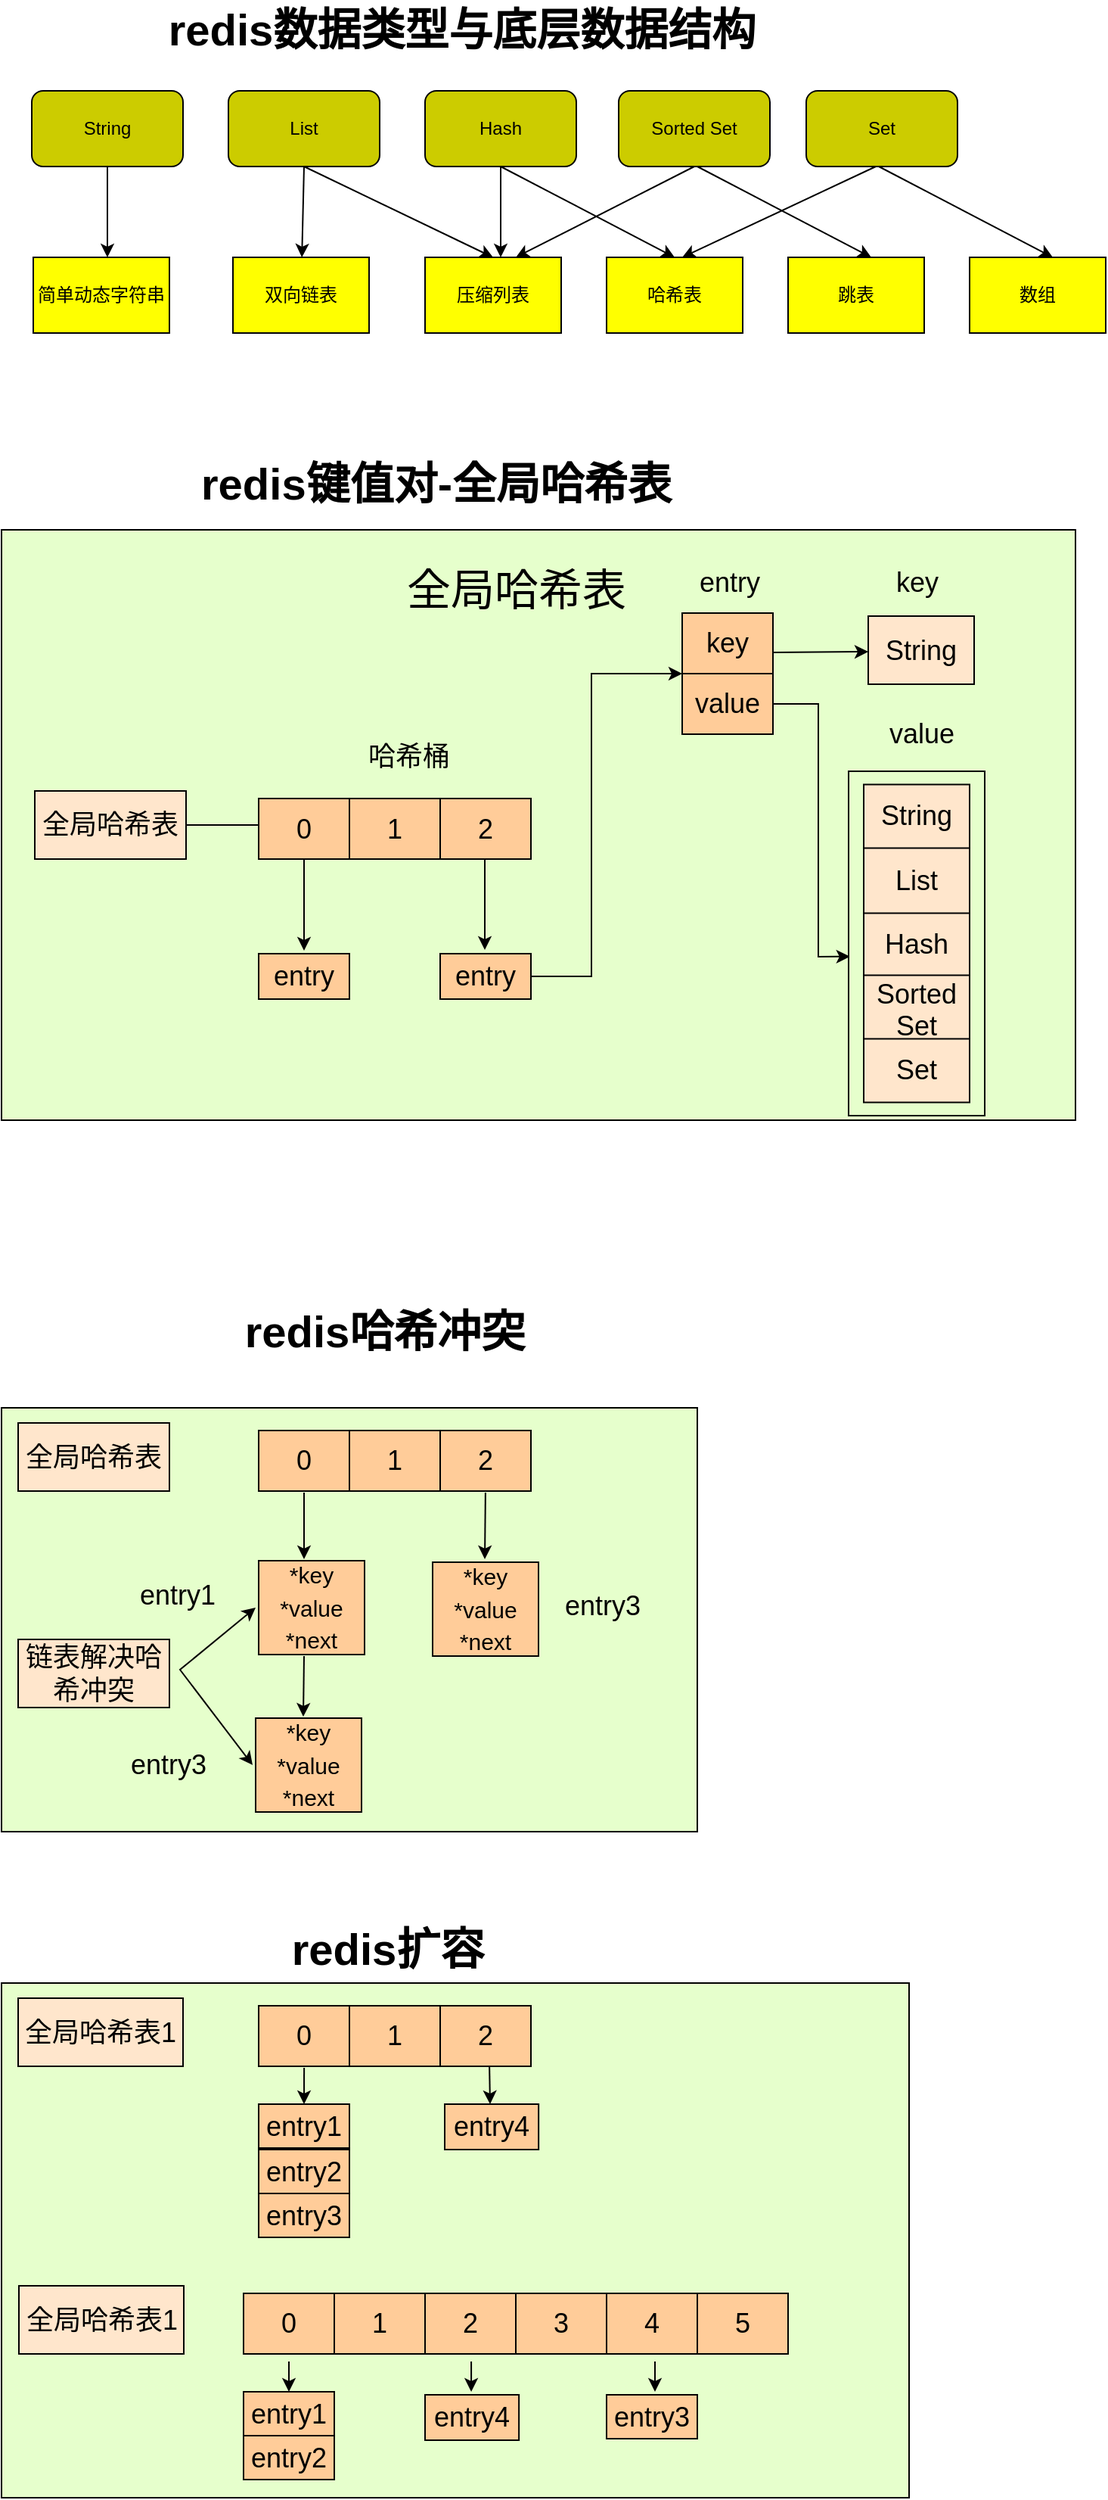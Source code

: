<mxfile version="15.8.3" type="github">
  <diagram id="xm92QjREcHeRzNhlfidu" name="第 1 页">
    <mxGraphModel dx="946" dy="496" grid="1" gridSize="10" guides="1" tooltips="1" connect="1" arrows="1" fold="1" page="1" pageScale="1" pageWidth="827" pageHeight="1169" math="0" shadow="0">
      <root>
        <mxCell id="0" />
        <mxCell id="1" parent="0" />
        <mxCell id="ieVy2Ef-1YmjKpl5WXtm-2" value="String" style="rounded=1;whiteSpace=wrap;html=1;fillColor=#CCCC00;" parent="1" vertex="1">
          <mxGeometry x="130" y="80" width="100" height="50" as="geometry" />
        </mxCell>
        <mxCell id="ieVy2Ef-1YmjKpl5WXtm-3" value="Set" style="rounded=1;whiteSpace=wrap;html=1;fillColor=#CCCC00;" parent="1" vertex="1">
          <mxGeometry x="642" y="80" width="100" height="50" as="geometry" />
        </mxCell>
        <mxCell id="ieVy2Ef-1YmjKpl5WXtm-4" value="Hash" style="rounded=1;whiteSpace=wrap;html=1;fillColor=#CCCC00;" parent="1" vertex="1">
          <mxGeometry x="390" y="80" width="100" height="50" as="geometry" />
        </mxCell>
        <mxCell id="ieVy2Ef-1YmjKpl5WXtm-5" value="List" style="rounded=1;whiteSpace=wrap;html=1;fillColor=#CCCC00;" parent="1" vertex="1">
          <mxGeometry x="260" y="80" width="100" height="50" as="geometry" />
        </mxCell>
        <mxCell id="ieVy2Ef-1YmjKpl5WXtm-6" value="Sorted Set" style="rounded=1;whiteSpace=wrap;html=1;fillColor=#CCCC00;" parent="1" vertex="1">
          <mxGeometry x="518" y="80" width="100" height="50" as="geometry" />
        </mxCell>
        <mxCell id="ieVy2Ef-1YmjKpl5WXtm-56" value="简单动态字符串" style="rounded=0;whiteSpace=wrap;html=1;fillColor=#FFFF00;" parent="1" vertex="1">
          <mxGeometry x="131" y="190" width="90" height="50" as="geometry" />
        </mxCell>
        <mxCell id="ieVy2Ef-1YmjKpl5WXtm-57" value="双向链表" style="rounded=0;whiteSpace=wrap;html=1;fillColor=#FFFF00;" parent="1" vertex="1">
          <mxGeometry x="263" y="190" width="90" height="50" as="geometry" />
        </mxCell>
        <mxCell id="ieVy2Ef-1YmjKpl5WXtm-58" value="压缩列表" style="rounded=0;whiteSpace=wrap;html=1;fillColor=#FFFF00;" parent="1" vertex="1">
          <mxGeometry x="390" y="190" width="90" height="50" as="geometry" />
        </mxCell>
        <mxCell id="ieVy2Ef-1YmjKpl5WXtm-59" value="跳表" style="rounded=0;whiteSpace=wrap;html=1;fillColor=#FFFF00;" parent="1" vertex="1">
          <mxGeometry x="630" y="190" width="90" height="50" as="geometry" />
        </mxCell>
        <mxCell id="ieVy2Ef-1YmjKpl5WXtm-60" value="数组" style="rounded=0;whiteSpace=wrap;html=1;fillColor=#FFFF00;" parent="1" vertex="1">
          <mxGeometry x="750" y="190" width="90" height="50" as="geometry" />
        </mxCell>
        <mxCell id="ieVy2Ef-1YmjKpl5WXtm-61" value="哈希表" style="rounded=0;whiteSpace=wrap;html=1;fillColor=#FFFF00;" parent="1" vertex="1">
          <mxGeometry x="510" y="190" width="90" height="50" as="geometry" />
        </mxCell>
        <mxCell id="ieVy2Ef-1YmjKpl5WXtm-62" value="" style="endArrow=classic;html=1;rounded=0;exitX=0.5;exitY=1;exitDx=0;exitDy=0;" parent="1" source="ieVy2Ef-1YmjKpl5WXtm-2" edge="1">
          <mxGeometry width="50" height="50" relative="1" as="geometry">
            <mxPoint x="390" y="280" as="sourcePoint" />
            <mxPoint x="180" y="190" as="targetPoint" />
          </mxGeometry>
        </mxCell>
        <mxCell id="ieVy2Ef-1YmjKpl5WXtm-63" value="" style="endArrow=classic;html=1;rounded=0;exitX=0.5;exitY=1;exitDx=0;exitDy=0;" parent="1" source="ieVy2Ef-1YmjKpl5WXtm-5" target="ieVy2Ef-1YmjKpl5WXtm-57" edge="1">
          <mxGeometry width="50" height="50" relative="1" as="geometry">
            <mxPoint x="310" y="180" as="sourcePoint" />
            <mxPoint x="360" y="130" as="targetPoint" />
          </mxGeometry>
        </mxCell>
        <mxCell id="ieVy2Ef-1YmjKpl5WXtm-64" value="" style="endArrow=classic;html=1;rounded=0;entryX=0.5;entryY=0;entryDx=0;entryDy=0;exitX=0.5;exitY=1;exitDx=0;exitDy=0;" parent="1" source="ieVy2Ef-1YmjKpl5WXtm-5" target="ieVy2Ef-1YmjKpl5WXtm-58" edge="1">
          <mxGeometry width="50" height="50" relative="1" as="geometry">
            <mxPoint x="310" y="140" as="sourcePoint" />
            <mxPoint x="400" y="140" as="targetPoint" />
          </mxGeometry>
        </mxCell>
        <mxCell id="ieVy2Ef-1YmjKpl5WXtm-65" value="" style="endArrow=classic;html=1;rounded=0;exitX=0.5;exitY=1;exitDx=0;exitDy=0;" parent="1" source="ieVy2Ef-1YmjKpl5WXtm-4" edge="1">
          <mxGeometry width="50" height="50" relative="1" as="geometry">
            <mxPoint x="390" y="280" as="sourcePoint" />
            <mxPoint x="440" y="190" as="targetPoint" />
          </mxGeometry>
        </mxCell>
        <mxCell id="ieVy2Ef-1YmjKpl5WXtm-66" value="" style="endArrow=classic;html=1;rounded=0;exitX=0.5;exitY=1;exitDx=0;exitDy=0;entryX=0.5;entryY=0;entryDx=0;entryDy=0;" parent="1" source="ieVy2Ef-1YmjKpl5WXtm-4" target="ieVy2Ef-1YmjKpl5WXtm-61" edge="1">
          <mxGeometry width="50" height="50" relative="1" as="geometry">
            <mxPoint x="554.5" y="140" as="sourcePoint" />
            <mxPoint x="554.5" y="200" as="targetPoint" />
          </mxGeometry>
        </mxCell>
        <mxCell id="ieVy2Ef-1YmjKpl5WXtm-67" value="" style="endArrow=classic;html=1;rounded=0;exitX=0.5;exitY=1;exitDx=0;exitDy=0;entryX=0.5;entryY=0;entryDx=0;entryDy=0;" parent="1" edge="1">
          <mxGeometry width="50" height="50" relative="1" as="geometry">
            <mxPoint x="570" y="130" as="sourcePoint" />
            <mxPoint x="685" y="190" as="targetPoint" />
          </mxGeometry>
        </mxCell>
        <mxCell id="ieVy2Ef-1YmjKpl5WXtm-68" value="" style="endArrow=classic;html=1;rounded=0;exitX=0.5;exitY=1;exitDx=0;exitDy=0;" parent="1" source="ieVy2Ef-1YmjKpl5WXtm-6" edge="1">
          <mxGeometry width="50" height="50" relative="1" as="geometry">
            <mxPoint x="450" y="140" as="sourcePoint" />
            <mxPoint x="450" y="190" as="targetPoint" />
          </mxGeometry>
        </mxCell>
        <mxCell id="ieVy2Ef-1YmjKpl5WXtm-69" value="" style="endArrow=classic;html=1;rounded=0;exitX=0.5;exitY=1;exitDx=0;exitDy=0;entryX=0.5;entryY=0;entryDx=0;entryDy=0;" parent="1" edge="1">
          <mxGeometry width="50" height="50" relative="1" as="geometry">
            <mxPoint x="690" y="130" as="sourcePoint" />
            <mxPoint x="805" y="190" as="targetPoint" />
          </mxGeometry>
        </mxCell>
        <mxCell id="ieVy2Ef-1YmjKpl5WXtm-70" value="" style="endArrow=classic;html=1;rounded=0;" parent="1" edge="1">
          <mxGeometry width="50" height="50" relative="1" as="geometry">
            <mxPoint x="688" y="130" as="sourcePoint" />
            <mxPoint x="560" y="190" as="targetPoint" />
          </mxGeometry>
        </mxCell>
        <mxCell id="ieVy2Ef-1YmjKpl5WXtm-72" value="redis数据类型与底层数据结构" style="text;html=1;resizable=0;autosize=1;align=center;verticalAlign=middle;points=[];fillColor=none;strokeColor=none;rounded=0;fontStyle=1;fontSize=29;" parent="1" vertex="1">
          <mxGeometry x="214" y="20" width="400" height="40" as="geometry" />
        </mxCell>
        <mxCell id="ieVy2Ef-1YmjKpl5WXtm-74" value="redis键值对-全局哈希表" style="text;html=1;resizable=0;autosize=1;align=center;verticalAlign=middle;points=[];fillColor=none;strokeColor=none;rounded=0;fontStyle=1;fontSize=29;" parent="1" vertex="1">
          <mxGeometry x="232" y="320" width="330" height="40" as="geometry" />
        </mxCell>
        <mxCell id="ieVy2Ef-1YmjKpl5WXtm-76" value="" style="rounded=0;whiteSpace=wrap;html=1;fontSize=29;fillColor=#E6FFCC;" parent="1" vertex="1">
          <mxGeometry x="110" y="370" width="710" height="390" as="geometry" />
        </mxCell>
        <mxCell id="ieVy2Ef-1YmjKpl5WXtm-78" value="全局哈希表" style="text;html=1;resizable=0;autosize=1;align=center;verticalAlign=middle;points=[];fillColor=none;strokeColor=none;rounded=0;fontSize=29;" parent="1" vertex="1">
          <mxGeometry x="370" y="390" width="160" height="40" as="geometry" />
        </mxCell>
        <mxCell id="ieVy2Ef-1YmjKpl5WXtm-79" value="全局哈希表" style="rounded=0;whiteSpace=wrap;html=1;fontSize=18;fillColor=#FFE6CC;" parent="1" vertex="1">
          <mxGeometry x="132" y="542.5" width="100" height="45" as="geometry" />
        </mxCell>
        <mxCell id="ieVy2Ef-1YmjKpl5WXtm-81" value="" style="endArrow=classic;html=1;rounded=0;fontSize=18;exitX=1;exitY=0.5;exitDx=0;exitDy=0;entryX=0.254;entryY=0.5;entryDx=0;entryDy=0;entryPerimeter=0;" parent="1" source="ieVy2Ef-1YmjKpl5WXtm-79" target="ieVy2Ef-1YmjKpl5WXtm-76" edge="1">
          <mxGeometry width="50" height="50" relative="1" as="geometry">
            <mxPoint x="380" y="530" as="sourcePoint" />
            <mxPoint x="430" y="480" as="targetPoint" />
          </mxGeometry>
        </mxCell>
        <mxCell id="ieVy2Ef-1YmjKpl5WXtm-89" value="" style="shape=table;startSize=0;container=1;collapsible=0;childLayout=tableLayout;fontSize=18;fillColor=#FFCC99;" parent="1" vertex="1">
          <mxGeometry x="280" y="547.5" width="180" height="40" as="geometry" />
        </mxCell>
        <mxCell id="ieVy2Ef-1YmjKpl5WXtm-90" value="" style="shape=partialRectangle;collapsible=0;dropTarget=0;pointerEvents=0;fillColor=none;top=0;left=0;bottom=0;right=0;points=[[0,0.5],[1,0.5]];portConstraint=eastwest;fontSize=18;" parent="ieVy2Ef-1YmjKpl5WXtm-89" vertex="1">
          <mxGeometry width="180" height="40" as="geometry" />
        </mxCell>
        <mxCell id="ieVy2Ef-1YmjKpl5WXtm-91" value="0" style="shape=partialRectangle;html=1;whiteSpace=wrap;connectable=0;overflow=hidden;fillColor=none;top=0;left=0;bottom=0;right=0;pointerEvents=1;fontSize=18;" parent="ieVy2Ef-1YmjKpl5WXtm-90" vertex="1">
          <mxGeometry width="60" height="40" as="geometry">
            <mxRectangle width="60" height="40" as="alternateBounds" />
          </mxGeometry>
        </mxCell>
        <mxCell id="ieVy2Ef-1YmjKpl5WXtm-92" value="1" style="shape=partialRectangle;html=1;whiteSpace=wrap;connectable=0;overflow=hidden;fillColor=none;top=0;left=0;bottom=0;right=0;pointerEvents=1;fontSize=18;" parent="ieVy2Ef-1YmjKpl5WXtm-90" vertex="1">
          <mxGeometry x="60" width="60" height="40" as="geometry">
            <mxRectangle width="60" height="40" as="alternateBounds" />
          </mxGeometry>
        </mxCell>
        <mxCell id="ieVy2Ef-1YmjKpl5WXtm-93" value="2" style="shape=partialRectangle;html=1;whiteSpace=wrap;connectable=0;overflow=hidden;fillColor=none;top=0;left=0;bottom=0;right=0;pointerEvents=1;fontSize=18;" parent="ieVy2Ef-1YmjKpl5WXtm-90" vertex="1">
          <mxGeometry x="120" width="60" height="40" as="geometry">
            <mxRectangle width="60" height="40" as="alternateBounds" />
          </mxGeometry>
        </mxCell>
        <mxCell id="ieVy2Ef-1YmjKpl5WXtm-94" value="entry" style="rounded=0;whiteSpace=wrap;html=1;fontSize=18;fillColor=#FFCC99;" parent="1" vertex="1">
          <mxGeometry x="280" y="650" width="60" height="30" as="geometry" />
        </mxCell>
        <mxCell id="ieVy2Ef-1YmjKpl5WXtm-97" value="entry" style="rounded=0;whiteSpace=wrap;html=1;fontSize=18;fillColor=#FFCC99;" parent="1" vertex="1">
          <mxGeometry x="400" y="650" width="60" height="30" as="geometry" />
        </mxCell>
        <mxCell id="ieVy2Ef-1YmjKpl5WXtm-98" value="" style="endArrow=classic;html=1;rounded=0;fontSize=18;entryX=0.5;entryY=0;entryDx=0;entryDy=0;" parent="1" edge="1">
          <mxGeometry width="50" height="50" relative="1" as="geometry">
            <mxPoint x="310" y="588" as="sourcePoint" />
            <mxPoint x="310" y="648" as="targetPoint" />
          </mxGeometry>
        </mxCell>
        <mxCell id="ieVy2Ef-1YmjKpl5WXtm-99" value="" style="endArrow=classic;html=1;rounded=0;fontSize=18;entryX=0.5;entryY=0;entryDx=0;entryDy=0;" parent="1" edge="1">
          <mxGeometry width="50" height="50" relative="1" as="geometry">
            <mxPoint x="429.5" y="587.5" as="sourcePoint" />
            <mxPoint x="429.5" y="647.5" as="targetPoint" />
          </mxGeometry>
        </mxCell>
        <mxCell id="ieVy2Ef-1YmjKpl5WXtm-102" value="" style="endArrow=classic;html=1;rounded=0;fontSize=18;exitX=1;exitY=0.5;exitDx=0;exitDy=0;entryX=0;entryY=0.5;entryDx=0;entryDy=0;" parent="1" source="ieVy2Ef-1YmjKpl5WXtm-97" edge="1">
          <mxGeometry width="50" height="50" relative="1" as="geometry">
            <mxPoint x="480" y="690" as="sourcePoint" />
            <mxPoint x="560" y="465" as="targetPoint" />
            <Array as="points">
              <mxPoint x="500" y="665" />
              <mxPoint x="500" y="465" />
            </Array>
          </mxGeometry>
        </mxCell>
        <mxCell id="ieVy2Ef-1YmjKpl5WXtm-103" value="" style="shape=table;startSize=0;container=1;collapsible=0;childLayout=tableLayout;fontSize=18;fillColor=#FFCC99;" parent="1" vertex="1">
          <mxGeometry x="560" y="425" width="60" height="80" as="geometry" />
        </mxCell>
        <mxCell id="ieVy2Ef-1YmjKpl5WXtm-104" value="" style="shape=partialRectangle;collapsible=0;dropTarget=0;pointerEvents=0;fillColor=none;top=0;left=0;bottom=0;right=0;points=[[0,0.5],[1,0.5]];portConstraint=eastwest;fontSize=18;" parent="ieVy2Ef-1YmjKpl5WXtm-103" vertex="1">
          <mxGeometry width="60" height="40" as="geometry" />
        </mxCell>
        <mxCell id="ieVy2Ef-1YmjKpl5WXtm-105" value="key" style="shape=partialRectangle;html=1;whiteSpace=wrap;connectable=0;overflow=hidden;fillColor=none;top=0;left=0;bottom=0;right=0;pointerEvents=1;fontSize=18;" parent="ieVy2Ef-1YmjKpl5WXtm-104" vertex="1">
          <mxGeometry width="60" height="40" as="geometry">
            <mxRectangle width="60" height="40" as="alternateBounds" />
          </mxGeometry>
        </mxCell>
        <mxCell id="ieVy2Ef-1YmjKpl5WXtm-106" value="" style="shape=partialRectangle;collapsible=0;dropTarget=0;pointerEvents=0;fillColor=none;top=0;left=0;bottom=0;right=0;points=[[0,0.5],[1,0.5]];portConstraint=eastwest;fontSize=18;" parent="ieVy2Ef-1YmjKpl5WXtm-103" vertex="1">
          <mxGeometry y="40" width="60" height="40" as="geometry" />
        </mxCell>
        <mxCell id="ieVy2Ef-1YmjKpl5WXtm-107" value="value" style="shape=partialRectangle;html=1;whiteSpace=wrap;connectable=0;overflow=hidden;fillColor=none;top=0;left=0;bottom=0;right=0;pointerEvents=1;fontSize=18;" parent="ieVy2Ef-1YmjKpl5WXtm-106" vertex="1">
          <mxGeometry width="60" height="40" as="geometry">
            <mxRectangle width="60" height="40" as="alternateBounds" />
          </mxGeometry>
        </mxCell>
        <mxCell id="ieVy2Ef-1YmjKpl5WXtm-108" value="String" style="rounded=0;whiteSpace=wrap;html=1;fontSize=18;fillColor=#FFE6CC;" parent="1" vertex="1">
          <mxGeometry x="683" y="427" width="70" height="45" as="geometry" />
        </mxCell>
        <mxCell id="ieVy2Ef-1YmjKpl5WXtm-120" value="" style="endArrow=classic;html=1;rounded=0;fontSize=18;entryX=0;entryY=0.5;entryDx=0;entryDy=0;" parent="1" edge="1">
          <mxGeometry width="50" height="50" relative="1" as="geometry">
            <mxPoint x="620" y="451" as="sourcePoint" />
            <mxPoint x="683" y="450.5" as="targetPoint" />
          </mxGeometry>
        </mxCell>
        <mxCell id="ieVy2Ef-1YmjKpl5WXtm-121" value="" style="endArrow=classic;html=1;rounded=0;fontSize=18;exitX=1;exitY=0.5;exitDx=0;exitDy=0;entryX=0.01;entryY=0.538;entryDx=0;entryDy=0;entryPerimeter=0;" parent="1" source="ieVy2Ef-1YmjKpl5WXtm-106" target="ieVy2Ef-1YmjKpl5WXtm-122" edge="1">
          <mxGeometry width="50" height="50" relative="1" as="geometry">
            <mxPoint x="630" y="530" as="sourcePoint" />
            <mxPoint x="680" y="480" as="targetPoint" />
            <Array as="points">
              <mxPoint x="650" y="485" />
              <mxPoint x="650" y="652" />
            </Array>
          </mxGeometry>
        </mxCell>
        <mxCell id="ieVy2Ef-1YmjKpl5WXtm-122" value="" style="rounded=0;whiteSpace=wrap;html=1;fontSize=18;fillColor=#E6FFCC;" parent="1" vertex="1">
          <mxGeometry x="670" y="529.5" width="90" height="227.5" as="geometry" />
        </mxCell>
        <mxCell id="ieVy2Ef-1YmjKpl5WXtm-109" value="" style="shape=table;startSize=0;container=1;collapsible=0;childLayout=tableLayout;fontSize=18;fillColor=#FFE6CC;" parent="1" vertex="1">
          <mxGeometry x="680" y="538.25" width="70" height="210" as="geometry" />
        </mxCell>
        <mxCell id="ieVy2Ef-1YmjKpl5WXtm-110" value="" style="shape=partialRectangle;collapsible=0;dropTarget=0;pointerEvents=0;fillColor=none;top=0;left=0;bottom=0;right=0;points=[[0,0.5],[1,0.5]];portConstraint=eastwest;fontSize=18;" parent="ieVy2Ef-1YmjKpl5WXtm-109" vertex="1">
          <mxGeometry width="70" height="42" as="geometry" />
        </mxCell>
        <mxCell id="ieVy2Ef-1YmjKpl5WXtm-111" value="String" style="shape=partialRectangle;html=1;whiteSpace=wrap;connectable=0;overflow=hidden;fillColor=none;top=0;left=0;bottom=0;right=0;pointerEvents=1;fontSize=18;" parent="ieVy2Ef-1YmjKpl5WXtm-110" vertex="1">
          <mxGeometry width="70" height="42" as="geometry">
            <mxRectangle width="70" height="42" as="alternateBounds" />
          </mxGeometry>
        </mxCell>
        <mxCell id="ieVy2Ef-1YmjKpl5WXtm-112" value="" style="shape=partialRectangle;collapsible=0;dropTarget=0;pointerEvents=0;fillColor=none;top=0;left=0;bottom=0;right=0;points=[[0,0.5],[1,0.5]];portConstraint=eastwest;fontSize=18;" parent="ieVy2Ef-1YmjKpl5WXtm-109" vertex="1">
          <mxGeometry y="42" width="70" height="43" as="geometry" />
        </mxCell>
        <mxCell id="ieVy2Ef-1YmjKpl5WXtm-113" value="List" style="shape=partialRectangle;html=1;whiteSpace=wrap;connectable=0;overflow=hidden;fillColor=none;top=0;left=0;bottom=0;right=0;pointerEvents=1;fontSize=18;" parent="ieVy2Ef-1YmjKpl5WXtm-112" vertex="1">
          <mxGeometry width="70" height="43" as="geometry">
            <mxRectangle width="70" height="43" as="alternateBounds" />
          </mxGeometry>
        </mxCell>
        <mxCell id="ieVy2Ef-1YmjKpl5WXtm-114" value="" style="shape=partialRectangle;collapsible=0;dropTarget=0;pointerEvents=0;fillColor=none;top=0;left=0;bottom=0;right=0;points=[[0,0.5],[1,0.5]];portConstraint=eastwest;fontSize=18;" parent="ieVy2Ef-1YmjKpl5WXtm-109" vertex="1">
          <mxGeometry y="85" width="70" height="41" as="geometry" />
        </mxCell>
        <mxCell id="ieVy2Ef-1YmjKpl5WXtm-115" value="Hash" style="shape=partialRectangle;html=1;whiteSpace=wrap;connectable=0;overflow=hidden;fillColor=none;top=0;left=0;bottom=0;right=0;pointerEvents=1;fontSize=18;" parent="ieVy2Ef-1YmjKpl5WXtm-114" vertex="1">
          <mxGeometry width="70" height="41" as="geometry">
            <mxRectangle width="70" height="41" as="alternateBounds" />
          </mxGeometry>
        </mxCell>
        <mxCell id="ieVy2Ef-1YmjKpl5WXtm-116" value="" style="shape=partialRectangle;collapsible=0;dropTarget=0;pointerEvents=0;fillColor=none;top=0;left=0;bottom=0;right=0;points=[[0,0.5],[1,0.5]];portConstraint=eastwest;fontSize=18;" parent="ieVy2Ef-1YmjKpl5WXtm-109" vertex="1">
          <mxGeometry y="126" width="70" height="42" as="geometry" />
        </mxCell>
        <mxCell id="ieVy2Ef-1YmjKpl5WXtm-117" value="Sorted Set" style="shape=partialRectangle;html=1;whiteSpace=wrap;connectable=0;overflow=hidden;fillColor=none;top=0;left=0;bottom=0;right=0;pointerEvents=1;fontSize=18;" parent="ieVy2Ef-1YmjKpl5WXtm-116" vertex="1">
          <mxGeometry width="70" height="42" as="geometry">
            <mxRectangle width="70" height="42" as="alternateBounds" />
          </mxGeometry>
        </mxCell>
        <mxCell id="ieVy2Ef-1YmjKpl5WXtm-118" value="" style="shape=partialRectangle;collapsible=0;dropTarget=0;pointerEvents=0;fillColor=none;top=0;left=0;bottom=0;right=0;points=[[0,0.5],[1,0.5]];portConstraint=eastwest;fontSize=18;" parent="ieVy2Ef-1YmjKpl5WXtm-109" vertex="1">
          <mxGeometry y="168" width="70" height="42" as="geometry" />
        </mxCell>
        <mxCell id="ieVy2Ef-1YmjKpl5WXtm-119" value="Set" style="shape=partialRectangle;html=1;whiteSpace=wrap;connectable=0;overflow=hidden;fillColor=none;top=0;left=0;bottom=0;right=0;pointerEvents=1;fontSize=18;" parent="ieVy2Ef-1YmjKpl5WXtm-118" vertex="1">
          <mxGeometry width="70" height="42" as="geometry">
            <mxRectangle width="70" height="42" as="alternateBounds" />
          </mxGeometry>
        </mxCell>
        <mxCell id="ieVy2Ef-1YmjKpl5WXtm-123" value="哈希桶" style="text;html=1;resizable=0;autosize=1;align=center;verticalAlign=middle;points=[];fillColor=none;strokeColor=none;rounded=0;fontSize=18;" parent="1" vertex="1">
          <mxGeometry x="344" y="505" width="70" height="30" as="geometry" />
        </mxCell>
        <mxCell id="ieVy2Ef-1YmjKpl5WXtm-124" value="entry" style="text;html=1;resizable=0;autosize=1;align=center;verticalAlign=middle;points=[];fillColor=none;strokeColor=none;rounded=0;fontSize=18;" parent="1" vertex="1">
          <mxGeometry x="561" y="390" width="60" height="30" as="geometry" />
        </mxCell>
        <mxCell id="ieVy2Ef-1YmjKpl5WXtm-125" value="value" style="text;html=1;resizable=0;autosize=1;align=center;verticalAlign=middle;points=[];fillColor=none;strokeColor=none;rounded=0;fontSize=18;" parent="1" vertex="1">
          <mxGeometry x="688" y="490" width="60" height="30" as="geometry" />
        </mxCell>
        <mxCell id="ieVy2Ef-1YmjKpl5WXtm-126" value="key" style="text;html=1;resizable=0;autosize=1;align=center;verticalAlign=middle;points=[];fillColor=none;strokeColor=none;rounded=0;fontSize=18;" parent="1" vertex="1">
          <mxGeometry x="695" y="390" width="40" height="30" as="geometry" />
        </mxCell>
        <mxCell id="TX7STuWcXEx8gcCeR0AW-1" value="redis哈希冲突" style="text;html=1;resizable=0;autosize=1;align=center;verticalAlign=middle;points=[];fillColor=none;strokeColor=none;rounded=0;fontStyle=1;fontSize=29;" vertex="1" parent="1">
          <mxGeometry x="263" y="880" width="200" height="40" as="geometry" />
        </mxCell>
        <mxCell id="TX7STuWcXEx8gcCeR0AW-8" value="" style="rounded=0;whiteSpace=wrap;html=1;fontSize=29;fillColor=#E6FFCC;" vertex="1" parent="1">
          <mxGeometry x="110" y="950" width="460" height="280" as="geometry" />
        </mxCell>
        <mxCell id="TX7STuWcXEx8gcCeR0AW-10" value="全局哈希表" style="rounded=0;whiteSpace=wrap;html=1;fontSize=18;fillColor=#FFE6CC;" vertex="1" parent="1">
          <mxGeometry x="121" y="960" width="100" height="45" as="geometry" />
        </mxCell>
        <mxCell id="TX7STuWcXEx8gcCeR0AW-11" value="" style="shape=table;startSize=0;container=1;collapsible=0;childLayout=tableLayout;fontSize=18;fillColor=#FFCC99;" vertex="1" parent="1">
          <mxGeometry x="280" y="965" width="180" height="40" as="geometry" />
        </mxCell>
        <mxCell id="TX7STuWcXEx8gcCeR0AW-12" value="" style="shape=partialRectangle;collapsible=0;dropTarget=0;pointerEvents=0;fillColor=none;top=0;left=0;bottom=0;right=0;points=[[0,0.5],[1,0.5]];portConstraint=eastwest;fontSize=18;" vertex="1" parent="TX7STuWcXEx8gcCeR0AW-11">
          <mxGeometry width="180" height="40" as="geometry" />
        </mxCell>
        <mxCell id="TX7STuWcXEx8gcCeR0AW-13" value="0" style="shape=partialRectangle;html=1;whiteSpace=wrap;connectable=0;overflow=hidden;fillColor=none;top=0;left=0;bottom=0;right=0;pointerEvents=1;fontSize=18;" vertex="1" parent="TX7STuWcXEx8gcCeR0AW-12">
          <mxGeometry width="60" height="40" as="geometry">
            <mxRectangle width="60" height="40" as="alternateBounds" />
          </mxGeometry>
        </mxCell>
        <mxCell id="TX7STuWcXEx8gcCeR0AW-14" value="1" style="shape=partialRectangle;html=1;whiteSpace=wrap;connectable=0;overflow=hidden;fillColor=none;top=0;left=0;bottom=0;right=0;pointerEvents=1;fontSize=18;" vertex="1" parent="TX7STuWcXEx8gcCeR0AW-12">
          <mxGeometry x="60" width="60" height="40" as="geometry">
            <mxRectangle width="60" height="40" as="alternateBounds" />
          </mxGeometry>
        </mxCell>
        <mxCell id="TX7STuWcXEx8gcCeR0AW-15" value="2" style="shape=partialRectangle;html=1;whiteSpace=wrap;connectable=0;overflow=hidden;fillColor=none;top=0;left=0;bottom=0;right=0;pointerEvents=1;fontSize=18;" vertex="1" parent="TX7STuWcXEx8gcCeR0AW-12">
          <mxGeometry x="120" width="60" height="40" as="geometry">
            <mxRectangle width="60" height="40" as="alternateBounds" />
          </mxGeometry>
        </mxCell>
        <mxCell id="TX7STuWcXEx8gcCeR0AW-16" value="&lt;font style=&quot;font-size: 15px&quot;&gt;*key&lt;br&gt;*value&lt;br&gt;*next&lt;/font&gt;" style="rounded=0;whiteSpace=wrap;html=1;fontSize=18;fillColor=#FFCC99;" vertex="1" parent="1">
          <mxGeometry x="280" y="1051" width="70" height="62" as="geometry" />
        </mxCell>
        <mxCell id="TX7STuWcXEx8gcCeR0AW-18" value="" style="endArrow=classic;html=1;rounded=0;fontSize=18;" edge="1" parent="1">
          <mxGeometry width="50" height="50" relative="1" as="geometry">
            <mxPoint x="310" y="1006" as="sourcePoint" />
            <mxPoint x="310" y="1050" as="targetPoint" />
          </mxGeometry>
        </mxCell>
        <mxCell id="TX7STuWcXEx8gcCeR0AW-19" value="" style="endArrow=classic;html=1;rounded=0;fontSize=18;entryX=0.5;entryY=0;entryDx=0;entryDy=0;exitX=0.833;exitY=1.025;exitDx=0;exitDy=0;exitPerimeter=0;" edge="1" parent="1" source="TX7STuWcXEx8gcCeR0AW-12">
          <mxGeometry width="50" height="50" relative="1" as="geometry">
            <mxPoint x="430" y="1010" as="sourcePoint" />
            <mxPoint x="429.5" y="1050" as="targetPoint" />
          </mxGeometry>
        </mxCell>
        <mxCell id="TX7STuWcXEx8gcCeR0AW-27" value="&lt;span style=&quot;font-size: 18px&quot;&gt;entry1&lt;/span&gt;" style="text;html=1;resizable=0;autosize=1;align=center;verticalAlign=middle;points=[];fillColor=none;strokeColor=none;rounded=0;" vertex="1" parent="1">
          <mxGeometry x="191" y="1064" width="70" height="20" as="geometry" />
        </mxCell>
        <mxCell id="TX7STuWcXEx8gcCeR0AW-28" value="&lt;font style=&quot;font-size: 15px&quot;&gt;*key&lt;br&gt;*value&lt;br&gt;*next&lt;/font&gt;" style="rounded=0;whiteSpace=wrap;html=1;fontSize=18;fillColor=#FFCC99;" vertex="1" parent="1">
          <mxGeometry x="395" y="1052" width="70" height="62" as="geometry" />
        </mxCell>
        <mxCell id="TX7STuWcXEx8gcCeR0AW-29" value="&lt;font style=&quot;font-size: 15px&quot;&gt;*key&lt;br&gt;*value&lt;br&gt;*next&lt;/font&gt;" style="rounded=0;whiteSpace=wrap;html=1;fontSize=18;fillColor=#FFCC99;" vertex="1" parent="1">
          <mxGeometry x="278" y="1155" width="70" height="62" as="geometry" />
        </mxCell>
        <mxCell id="TX7STuWcXEx8gcCeR0AW-31" value="" style="endArrow=classic;html=1;rounded=0;fontSize=18;entryX=0.5;entryY=0;entryDx=0;entryDy=0;" edge="1" parent="1">
          <mxGeometry width="50" height="50" relative="1" as="geometry">
            <mxPoint x="310" y="1114" as="sourcePoint" />
            <mxPoint x="309.5" y="1154" as="targetPoint" />
            <Array as="points">
              <mxPoint x="310" y="1114" />
            </Array>
          </mxGeometry>
        </mxCell>
        <mxCell id="TX7STuWcXEx8gcCeR0AW-32" value="&lt;span style=&quot;font-size: 18px&quot;&gt;entry3&lt;/span&gt;" style="text;html=1;resizable=0;autosize=1;align=center;verticalAlign=middle;points=[];fillColor=none;strokeColor=none;rounded=0;" vertex="1" parent="1">
          <mxGeometry x="472" y="1071" width="70" height="20" as="geometry" />
        </mxCell>
        <mxCell id="TX7STuWcXEx8gcCeR0AW-33" value="&lt;span style=&quot;font-size: 18px&quot;&gt;entry3&lt;/span&gt;" style="text;html=1;resizable=0;autosize=1;align=center;verticalAlign=middle;points=[];fillColor=none;strokeColor=none;rounded=0;" vertex="1" parent="1">
          <mxGeometry x="185" y="1176" width="70" height="20" as="geometry" />
        </mxCell>
        <mxCell id="TX7STuWcXEx8gcCeR0AW-35" value="" style="endArrow=classic;startArrow=classic;html=1;rounded=0;entryX=0;entryY=0.5;entryDx=0;entryDy=0;exitX=0;exitY=0.5;exitDx=0;exitDy=0;" edge="1" parent="1">
          <mxGeometry width="50" height="50" relative="1" as="geometry">
            <mxPoint x="276" y="1186" as="sourcePoint" />
            <mxPoint x="278" y="1082" as="targetPoint" />
            <Array as="points">
              <mxPoint x="228" y="1123" />
            </Array>
          </mxGeometry>
        </mxCell>
        <mxCell id="TX7STuWcXEx8gcCeR0AW-36" value="链表解决哈希冲突" style="rounded=0;whiteSpace=wrap;html=1;fontSize=18;fillColor=#FFE6CC;" vertex="1" parent="1">
          <mxGeometry x="121" y="1103" width="100" height="45" as="geometry" />
        </mxCell>
        <mxCell id="TX7STuWcXEx8gcCeR0AW-38" value="redis扩容" style="text;html=1;resizable=0;autosize=1;align=center;verticalAlign=middle;points=[];fillColor=none;strokeColor=none;rounded=0;fontStyle=1;fontSize=29;" vertex="1" parent="1">
          <mxGeometry x="295" y="1288" width="140" height="40" as="geometry" />
        </mxCell>
        <mxCell id="TX7STuWcXEx8gcCeR0AW-39" value="" style="rounded=0;whiteSpace=wrap;html=1;fontSize=29;fillColor=#E6FFCC;" vertex="1" parent="1">
          <mxGeometry x="110" y="1330" width="600" height="340" as="geometry" />
        </mxCell>
        <mxCell id="TX7STuWcXEx8gcCeR0AW-40" value="全局哈希表1" style="rounded=0;whiteSpace=wrap;html=1;fontSize=18;fillColor=#FFE6CC;" vertex="1" parent="1">
          <mxGeometry x="121" y="1340" width="109" height="45" as="geometry" />
        </mxCell>
        <mxCell id="TX7STuWcXEx8gcCeR0AW-41" value="" style="shape=table;startSize=0;container=1;collapsible=0;childLayout=tableLayout;fontSize=18;fillColor=#FFCC99;" vertex="1" parent="1">
          <mxGeometry x="280" y="1345" width="180" height="40" as="geometry" />
        </mxCell>
        <mxCell id="TX7STuWcXEx8gcCeR0AW-42" value="" style="shape=partialRectangle;collapsible=0;dropTarget=0;pointerEvents=0;fillColor=none;top=0;left=0;bottom=0;right=0;points=[[0,0.5],[1,0.5]];portConstraint=eastwest;fontSize=18;" vertex="1" parent="TX7STuWcXEx8gcCeR0AW-41">
          <mxGeometry width="180" height="40" as="geometry" />
        </mxCell>
        <mxCell id="TX7STuWcXEx8gcCeR0AW-43" value="0" style="shape=partialRectangle;html=1;whiteSpace=wrap;connectable=0;overflow=hidden;fillColor=none;top=0;left=0;bottom=0;right=0;pointerEvents=1;fontSize=18;" vertex="1" parent="TX7STuWcXEx8gcCeR0AW-42">
          <mxGeometry width="60" height="40" as="geometry">
            <mxRectangle width="60" height="40" as="alternateBounds" />
          </mxGeometry>
        </mxCell>
        <mxCell id="TX7STuWcXEx8gcCeR0AW-44" value="1" style="shape=partialRectangle;html=1;whiteSpace=wrap;connectable=0;overflow=hidden;fillColor=none;top=0;left=0;bottom=0;right=0;pointerEvents=1;fontSize=18;" vertex="1" parent="TX7STuWcXEx8gcCeR0AW-42">
          <mxGeometry x="60" width="60" height="40" as="geometry">
            <mxRectangle width="60" height="40" as="alternateBounds" />
          </mxGeometry>
        </mxCell>
        <mxCell id="TX7STuWcXEx8gcCeR0AW-45" value="2" style="shape=partialRectangle;html=1;whiteSpace=wrap;connectable=0;overflow=hidden;fillColor=none;top=0;left=0;bottom=0;right=0;pointerEvents=1;fontSize=18;" vertex="1" parent="TX7STuWcXEx8gcCeR0AW-42">
          <mxGeometry x="120" width="60" height="40" as="geometry">
            <mxRectangle width="60" height="40" as="alternateBounds" />
          </mxGeometry>
        </mxCell>
        <mxCell id="TX7STuWcXEx8gcCeR0AW-46" value="&lt;span&gt;entry1&lt;/span&gt;" style="rounded=0;whiteSpace=wrap;html=1;fontSize=18;fillColor=#FFCC99;" vertex="1" parent="1">
          <mxGeometry x="280" y="1410" width="60" height="29" as="geometry" />
        </mxCell>
        <mxCell id="TX7STuWcXEx8gcCeR0AW-53" value="&lt;span&gt;entry3&lt;/span&gt;" style="rounded=0;whiteSpace=wrap;html=1;fontSize=18;fillColor=#FFCC99;" vertex="1" parent="1">
          <mxGeometry x="280" y="1469" width="60" height="29" as="geometry" />
        </mxCell>
        <mxCell id="TX7STuWcXEx8gcCeR0AW-54" value="&lt;span&gt;entry2&lt;/span&gt;" style="rounded=0;whiteSpace=wrap;html=1;fontSize=18;fillColor=#FFCC99;" vertex="1" parent="1">
          <mxGeometry x="280" y="1440" width="60" height="29" as="geometry" />
        </mxCell>
        <mxCell id="TX7STuWcXEx8gcCeR0AW-55" value="&lt;span&gt;entry4&lt;/span&gt;" style="rounded=0;whiteSpace=wrap;html=1;fontSize=18;fillColor=#FFCC99;" vertex="1" parent="1">
          <mxGeometry x="403" y="1410" width="62.07" height="30" as="geometry" />
        </mxCell>
        <mxCell id="TX7STuWcXEx8gcCeR0AW-56" value="" style="endArrow=classic;html=1;rounded=0;fontSize=15;exitX=0.167;exitY=1.025;exitDx=0;exitDy=0;exitPerimeter=0;" edge="1" parent="1" source="TX7STuWcXEx8gcCeR0AW-42">
          <mxGeometry width="50" height="50" relative="1" as="geometry">
            <mxPoint x="260" y="1470" as="sourcePoint" />
            <mxPoint x="310" y="1410" as="targetPoint" />
          </mxGeometry>
        </mxCell>
        <mxCell id="TX7STuWcXEx8gcCeR0AW-57" value="" style="endArrow=classic;html=1;rounded=0;fontSize=15;exitX=0.167;exitY=1.025;exitDx=0;exitDy=0;exitPerimeter=0;" edge="1" parent="1">
          <mxGeometry width="50" height="50" relative="1" as="geometry">
            <mxPoint x="432.56" y="1385" as="sourcePoint" />
            <mxPoint x="433" y="1410" as="targetPoint" />
          </mxGeometry>
        </mxCell>
        <mxCell id="TX7STuWcXEx8gcCeR0AW-65" value="全局哈希表1" style="rounded=0;whiteSpace=wrap;html=1;fontSize=18;fillColor=#FFE6CC;" vertex="1" parent="1">
          <mxGeometry x="121.5" y="1530" width="109" height="45" as="geometry" />
        </mxCell>
        <mxCell id="TX7STuWcXEx8gcCeR0AW-66" value="" style="shape=table;startSize=0;container=1;collapsible=0;childLayout=tableLayout;fontSize=18;fillColor=#FFCC99;" vertex="1" parent="1">
          <mxGeometry x="270" y="1535" width="360" height="40" as="geometry" />
        </mxCell>
        <mxCell id="TX7STuWcXEx8gcCeR0AW-67" value="" style="shape=partialRectangle;collapsible=0;dropTarget=0;pointerEvents=0;fillColor=none;top=0;left=0;bottom=0;right=0;points=[[0,0.5],[1,0.5]];portConstraint=eastwest;fontSize=18;" vertex="1" parent="TX7STuWcXEx8gcCeR0AW-66">
          <mxGeometry width="360" height="40" as="geometry" />
        </mxCell>
        <mxCell id="TX7STuWcXEx8gcCeR0AW-68" value="0" style="shape=partialRectangle;html=1;whiteSpace=wrap;connectable=0;overflow=hidden;fillColor=none;top=0;left=0;bottom=0;right=0;pointerEvents=1;fontSize=18;" vertex="1" parent="TX7STuWcXEx8gcCeR0AW-67">
          <mxGeometry width="60" height="40" as="geometry">
            <mxRectangle width="60" height="40" as="alternateBounds" />
          </mxGeometry>
        </mxCell>
        <mxCell id="TX7STuWcXEx8gcCeR0AW-69" value="1" style="shape=partialRectangle;html=1;whiteSpace=wrap;connectable=0;overflow=hidden;fillColor=none;top=0;left=0;bottom=0;right=0;pointerEvents=1;fontSize=18;" vertex="1" parent="TX7STuWcXEx8gcCeR0AW-67">
          <mxGeometry x="60" width="60" height="40" as="geometry">
            <mxRectangle width="60" height="40" as="alternateBounds" />
          </mxGeometry>
        </mxCell>
        <mxCell id="TX7STuWcXEx8gcCeR0AW-70" value="2" style="shape=partialRectangle;html=1;whiteSpace=wrap;connectable=0;overflow=hidden;fillColor=none;top=0;left=0;bottom=0;right=0;pointerEvents=1;fontSize=18;" vertex="1" parent="TX7STuWcXEx8gcCeR0AW-67">
          <mxGeometry x="120" width="60" height="40" as="geometry">
            <mxRectangle width="60" height="40" as="alternateBounds" />
          </mxGeometry>
        </mxCell>
        <mxCell id="TX7STuWcXEx8gcCeR0AW-71" value="3" style="shape=partialRectangle;html=1;whiteSpace=wrap;connectable=0;overflow=hidden;fillColor=none;top=0;left=0;bottom=0;right=0;pointerEvents=1;fontSize=18;" vertex="1" parent="TX7STuWcXEx8gcCeR0AW-67">
          <mxGeometry x="180" width="60" height="40" as="geometry">
            <mxRectangle width="60" height="40" as="alternateBounds" />
          </mxGeometry>
        </mxCell>
        <mxCell id="TX7STuWcXEx8gcCeR0AW-72" value="4" style="shape=partialRectangle;html=1;whiteSpace=wrap;connectable=0;overflow=hidden;fillColor=none;top=0;left=0;bottom=0;right=0;pointerEvents=1;fontSize=18;" vertex="1" parent="TX7STuWcXEx8gcCeR0AW-67">
          <mxGeometry x="240" width="60" height="40" as="geometry">
            <mxRectangle width="60" height="40" as="alternateBounds" />
          </mxGeometry>
        </mxCell>
        <mxCell id="TX7STuWcXEx8gcCeR0AW-78" value="5" style="shape=partialRectangle;html=1;whiteSpace=wrap;connectable=0;overflow=hidden;fillColor=none;top=0;left=0;bottom=0;right=0;pointerEvents=1;fontSize=18;" vertex="1" parent="TX7STuWcXEx8gcCeR0AW-67">
          <mxGeometry x="300" width="60" height="40" as="geometry">
            <mxRectangle width="60" height="40" as="alternateBounds" />
          </mxGeometry>
        </mxCell>
        <mxCell id="TX7STuWcXEx8gcCeR0AW-73" value="&lt;span&gt;entry1&lt;/span&gt;" style="rounded=0;whiteSpace=wrap;html=1;fontSize=18;fillColor=#FFCC99;" vertex="1" parent="1">
          <mxGeometry x="270" y="1600" width="60" height="29" as="geometry" />
        </mxCell>
        <mxCell id="TX7STuWcXEx8gcCeR0AW-74" value="&lt;span&gt;entry3&lt;/span&gt;" style="rounded=0;whiteSpace=wrap;html=1;fontSize=18;fillColor=#FFCC99;" vertex="1" parent="1">
          <mxGeometry x="510" y="1602" width="60" height="29" as="geometry" />
        </mxCell>
        <mxCell id="TX7STuWcXEx8gcCeR0AW-75" value="&lt;span&gt;entry2&lt;/span&gt;" style="rounded=0;whiteSpace=wrap;html=1;fontSize=18;fillColor=#FFCC99;" vertex="1" parent="1">
          <mxGeometry x="270" y="1629" width="60" height="29" as="geometry" />
        </mxCell>
        <mxCell id="TX7STuWcXEx8gcCeR0AW-76" value="&lt;span&gt;entry4&lt;/span&gt;" style="rounded=0;whiteSpace=wrap;html=1;fontSize=18;fillColor=#FFCC99;" vertex="1" parent="1">
          <mxGeometry x="390" y="1602" width="62.07" height="30" as="geometry" />
        </mxCell>
        <mxCell id="TX7STuWcXEx8gcCeR0AW-79" value="" style="endArrow=classic;html=1;rounded=0;fontSize=15;entryX=0.5;entryY=0;entryDx=0;entryDy=0;" edge="1" parent="1" target="TX7STuWcXEx8gcCeR0AW-73">
          <mxGeometry width="50" height="50" relative="1" as="geometry">
            <mxPoint x="300" y="1580" as="sourcePoint" />
            <mxPoint x="320" y="1420" as="targetPoint" />
          </mxGeometry>
        </mxCell>
        <mxCell id="TX7STuWcXEx8gcCeR0AW-81" value="" style="endArrow=classic;html=1;rounded=0;fontSize=15;entryX=0.5;entryY=0;entryDx=0;entryDy=0;" edge="1" parent="1">
          <mxGeometry width="50" height="50" relative="1" as="geometry">
            <mxPoint x="420.54" y="1580" as="sourcePoint" />
            <mxPoint x="420.54" y="1600" as="targetPoint" />
          </mxGeometry>
        </mxCell>
        <mxCell id="TX7STuWcXEx8gcCeR0AW-82" value="" style="endArrow=classic;html=1;rounded=0;fontSize=15;entryX=0.5;entryY=0;entryDx=0;entryDy=0;" edge="1" parent="1">
          <mxGeometry width="50" height="50" relative="1" as="geometry">
            <mxPoint x="542" y="1580" as="sourcePoint" />
            <mxPoint x="542" y="1600" as="targetPoint" />
          </mxGeometry>
        </mxCell>
      </root>
    </mxGraphModel>
  </diagram>
</mxfile>
